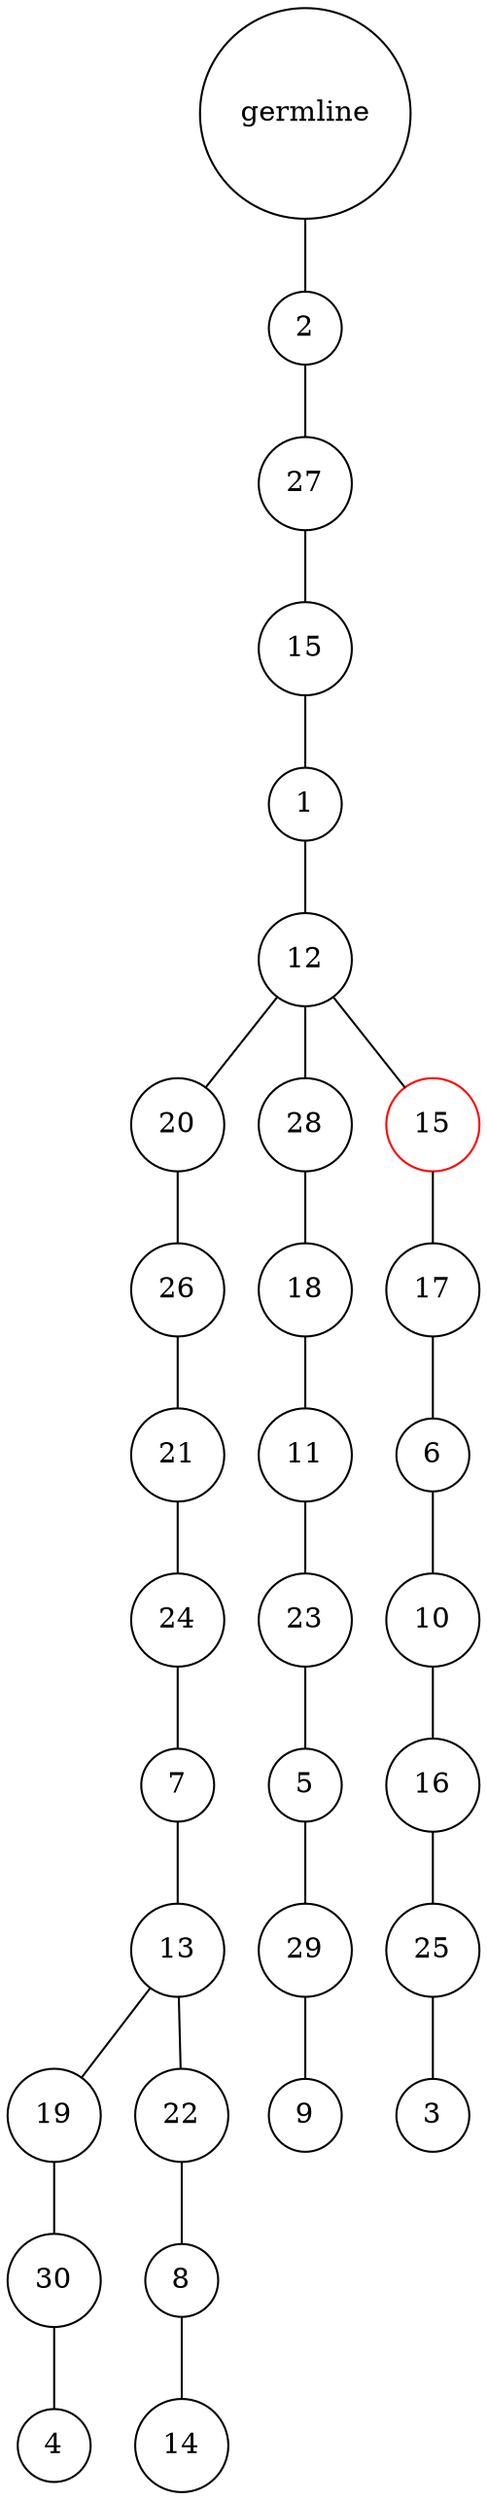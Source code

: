 graph {
	rankdir=UD;
	splines=line;
	node [shape=circle]
	"0x7fec53ea3a90" [label="germline"];
	"0x7fec53ea3ac0" [label="2"];
	"0x7fec53ea3a90" -- "0x7fec53ea3ac0" ;
	"0x7fec53ea3af0" [label="27"];
	"0x7fec53ea3ac0" -- "0x7fec53ea3af0" ;
	"0x7fec53ea3b20" [label="15"];
	"0x7fec53ea3af0" -- "0x7fec53ea3b20" ;
	"0x7fec53ea3b50" [label="1"];
	"0x7fec53ea3b20" -- "0x7fec53ea3b50" ;
	"0x7fec53ea3b80" [label="12"];
	"0x7fec53ea3b50" -- "0x7fec53ea3b80" ;
	"0x7fec53ea3bb0" [label="20"];
	"0x7fec53ea3b80" -- "0x7fec53ea3bb0" ;
	"0x7fec53ea3be0" [label="26"];
	"0x7fec53ea3bb0" -- "0x7fec53ea3be0" ;
	"0x7fec53ea3c10" [label="21"];
	"0x7fec53ea3be0" -- "0x7fec53ea3c10" ;
	"0x7fec53ea3c40" [label="24"];
	"0x7fec53ea3c10" -- "0x7fec53ea3c40" ;
	"0x7fec53ea3c70" [label="7"];
	"0x7fec53ea3c40" -- "0x7fec53ea3c70" ;
	"0x7fec53ea3ca0" [label="13"];
	"0x7fec53ea3c70" -- "0x7fec53ea3ca0" ;
	"0x7fec53ea3cd0" [label="19"];
	"0x7fec53ea3ca0" -- "0x7fec53ea3cd0" ;
	"0x7fec53ea3d00" [label="30"];
	"0x7fec53ea3cd0" -- "0x7fec53ea3d00" ;
	"0x7fec53ea3d30" [label="4"];
	"0x7fec53ea3d00" -- "0x7fec53ea3d30" ;
	"0x7fec53ea3d60" [label="22"];
	"0x7fec53ea3ca0" -- "0x7fec53ea3d60" ;
	"0x7fec53ea3d90" [label="8"];
	"0x7fec53ea3d60" -- "0x7fec53ea3d90" ;
	"0x7fec53ea3dc0" [label="14"];
	"0x7fec53ea3d90" -- "0x7fec53ea3dc0" ;
	"0x7fec53ea3df0" [label="28"];
	"0x7fec53ea3b80" -- "0x7fec53ea3df0" ;
	"0x7fec53ea3e20" [label="18"];
	"0x7fec53ea3df0" -- "0x7fec53ea3e20" ;
	"0x7fec53ea3e50" [label="11"];
	"0x7fec53ea3e20" -- "0x7fec53ea3e50" ;
	"0x7fec53ea3e80" [label="23"];
	"0x7fec53ea3e50" -- "0x7fec53ea3e80" ;
	"0x7fec53ea3eb0" [label="5"];
	"0x7fec53ea3e80" -- "0x7fec53ea3eb0" ;
	"0x7fec53ea3ee0" [label="29"];
	"0x7fec53ea3eb0" -- "0x7fec53ea3ee0" ;
	"0x7fec53ea3f10" [label="9"];
	"0x7fec53ea3ee0" -- "0x7fec53ea3f10" ;
	"0x7fec53ea3f40" [label="15",color="red"];
	"0x7fec53ea3b80" -- "0x7fec53ea3f40" ;
	"0x7fec53ea3f70" [label="17"];
	"0x7fec53ea3f40" -- "0x7fec53ea3f70" ;
	"0x7fec53ea3fa0" [label="6"];
	"0x7fec53ea3f70" -- "0x7fec53ea3fa0" ;
	"0x7fec53ea3fd0" [label="10"];
	"0x7fec53ea3fa0" -- "0x7fec53ea3fd0" ;
	"0x7fec53eb1040" [label="16"];
	"0x7fec53ea3fd0" -- "0x7fec53eb1040" ;
	"0x7fec53eb1070" [label="25"];
	"0x7fec53eb1040" -- "0x7fec53eb1070" ;
	"0x7fec53eb10a0" [label="3"];
	"0x7fec53eb1070" -- "0x7fec53eb10a0" ;
}
